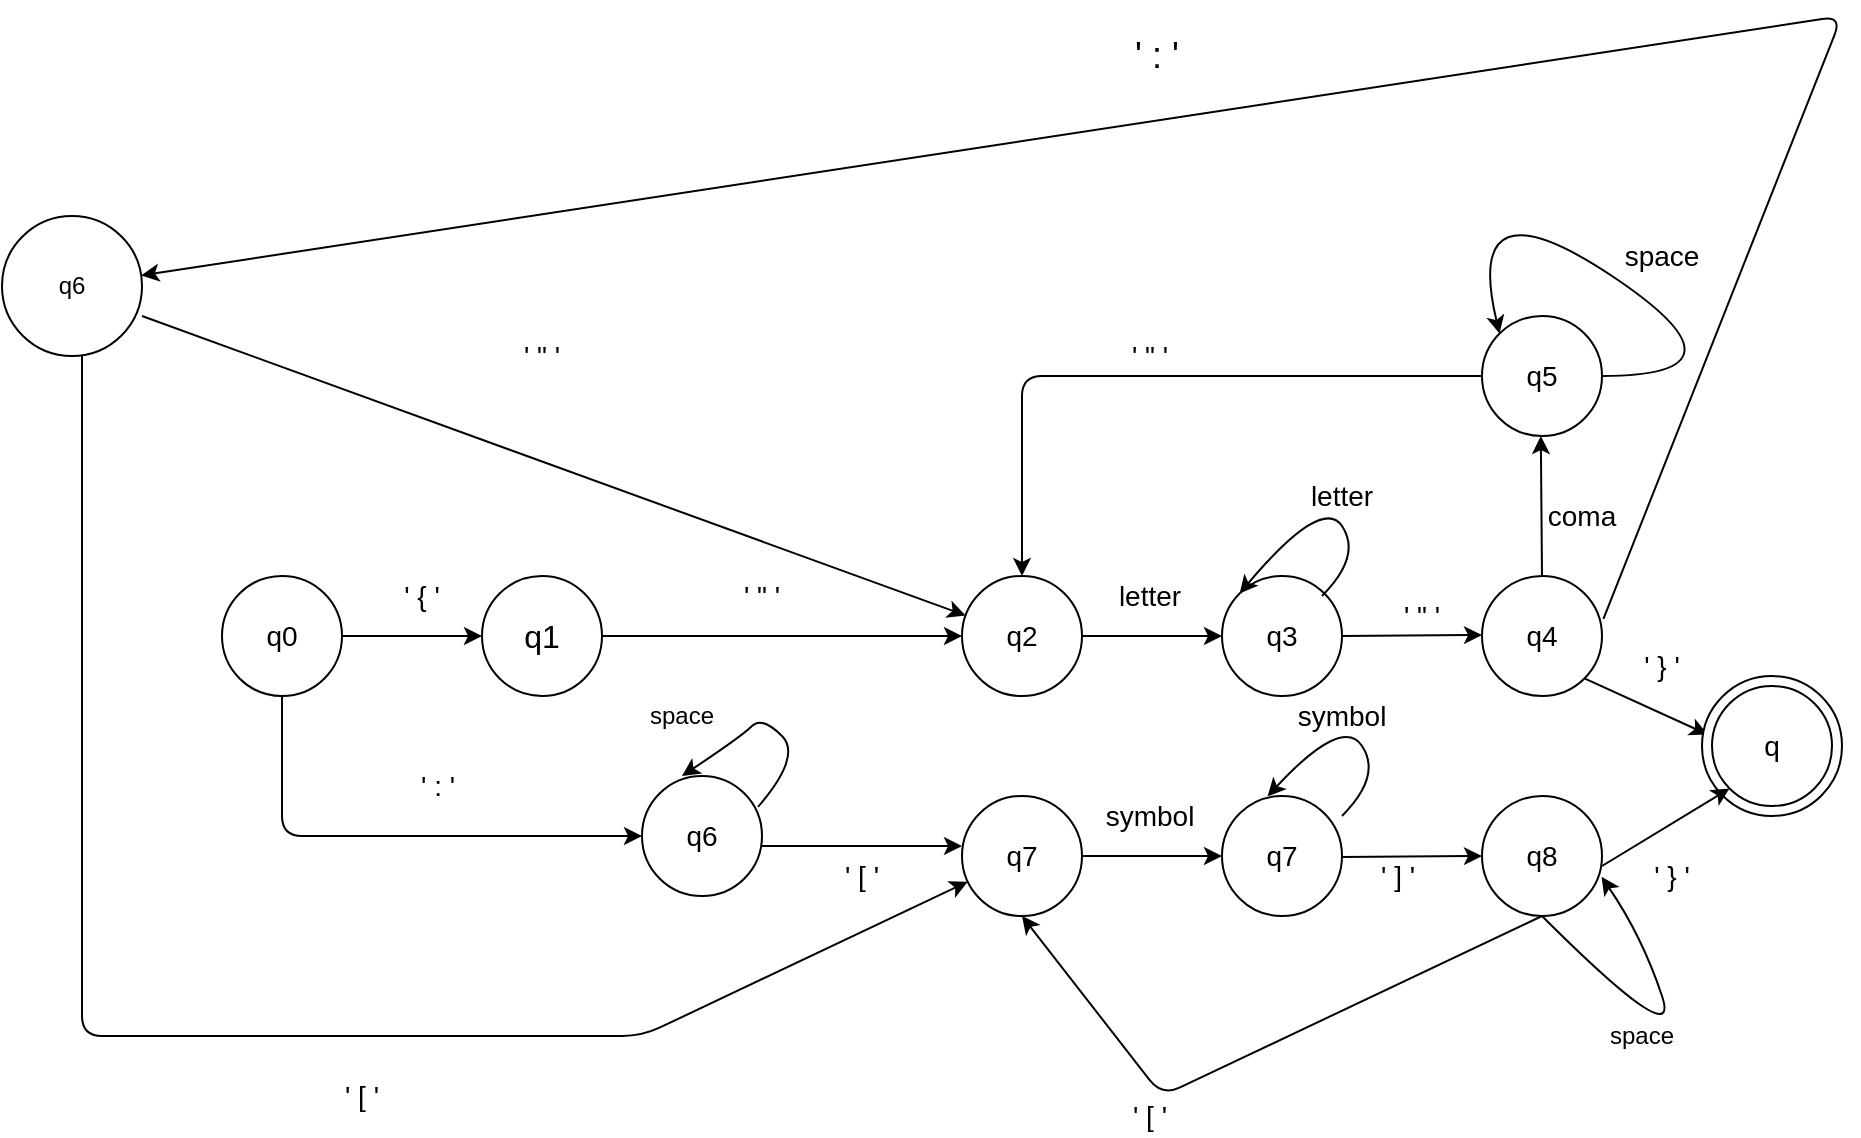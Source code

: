 <mxfile version="15.3.1" type="github">
  <diagram id="2GaBQythlEZLBs4x9ikx" name="Page-1">
    <mxGraphModel dx="2249" dy="1896" grid="1" gridSize="10" guides="1" tooltips="1" connect="1" arrows="1" fold="1" page="1" pageScale="1" pageWidth="827" pageHeight="1169" math="0" shadow="0">
      <root>
        <mxCell id="0" />
        <mxCell id="1" parent="0" />
        <mxCell id="RSFIPuV-9yh1eJlARGcJ-2" value="&lt;font size=&quot;3&quot;&gt;q1&lt;/font&gt;" style="ellipse;whiteSpace=wrap;html=1;aspect=fixed;" vertex="1" parent="1">
          <mxGeometry x="100" y="150" width="60" height="60" as="geometry" />
        </mxCell>
        <mxCell id="RSFIPuV-9yh1eJlARGcJ-18" value="" style="endArrow=classic;html=1;exitX=1;exitY=0.5;exitDx=0;exitDy=0;entryX=0;entryY=0.5;entryDx=0;entryDy=0;" edge="1" parent="1" source="RSFIPuV-9yh1eJlARGcJ-2" target="RSFIPuV-9yh1eJlARGcJ-34">
          <mxGeometry width="50" height="50" relative="1" as="geometry">
            <mxPoint x="170" y="190" as="sourcePoint" />
            <mxPoint x="220" y="180" as="targetPoint" />
          </mxGeometry>
        </mxCell>
        <mxCell id="RSFIPuV-9yh1eJlARGcJ-34" value="&lt;span style=&quot;font-size: 14px&quot;&gt;q2&lt;/span&gt;" style="ellipse;whiteSpace=wrap;html=1;aspect=fixed;" vertex="1" parent="1">
          <mxGeometry x="340" y="150" width="60" height="60" as="geometry" />
        </mxCell>
        <mxCell id="RSFIPuV-9yh1eJlARGcJ-35" value="&lt;font style=&quot;font-size: 14px&quot;&gt;&#39; &quot; &#39;&lt;/font&gt;" style="text;html=1;strokeColor=none;fillColor=none;align=center;verticalAlign=middle;whiteSpace=wrap;rounded=0;" vertex="1" parent="1">
          <mxGeometry x="220" y="150" width="40" height="20" as="geometry" />
        </mxCell>
        <mxCell id="RSFIPuV-9yh1eJlARGcJ-36" value="" style="endArrow=classic;html=1;" edge="1" parent="1">
          <mxGeometry width="50" height="50" relative="1" as="geometry">
            <mxPoint x="400" y="180" as="sourcePoint" />
            <mxPoint x="470" y="180" as="targetPoint" />
          </mxGeometry>
        </mxCell>
        <mxCell id="RSFIPuV-9yh1eJlARGcJ-37" value="&lt;font style=&quot;font-size: 14px&quot;&gt;q3&lt;/font&gt;" style="ellipse;whiteSpace=wrap;html=1;aspect=fixed;" vertex="1" parent="1">
          <mxGeometry x="470" y="150" width="60" height="60" as="geometry" />
        </mxCell>
        <mxCell id="RSFIPuV-9yh1eJlARGcJ-38" value="&lt;span style=&quot;font-size: 14px&quot;&gt;letter&lt;/span&gt;" style="text;html=1;strokeColor=none;fillColor=none;align=center;verticalAlign=middle;whiteSpace=wrap;rounded=0;" vertex="1" parent="1">
          <mxGeometry x="413.5" y="150" width="40" height="20" as="geometry" />
        </mxCell>
        <mxCell id="RSFIPuV-9yh1eJlARGcJ-40" value="" style="curved=1;endArrow=classic;html=1;entryX=0;entryY=0;entryDx=0;entryDy=0;" edge="1" parent="1" target="RSFIPuV-9yh1eJlARGcJ-37">
          <mxGeometry width="50" height="50" relative="1" as="geometry">
            <mxPoint x="520" y="160" as="sourcePoint" />
            <mxPoint x="570" y="110" as="targetPoint" />
            <Array as="points">
              <mxPoint x="540" y="140" />
              <mxPoint x="520" y="110" />
            </Array>
          </mxGeometry>
        </mxCell>
        <mxCell id="RSFIPuV-9yh1eJlARGcJ-41" value="&lt;span style=&quot;font-size: 14px&quot;&gt;letter&lt;/span&gt;" style="text;html=1;strokeColor=none;fillColor=none;align=center;verticalAlign=middle;whiteSpace=wrap;rounded=0;" vertex="1" parent="1">
          <mxGeometry x="510" y="100" width="40" height="20" as="geometry" />
        </mxCell>
        <mxCell id="RSFIPuV-9yh1eJlARGcJ-42" value="" style="endArrow=classic;html=1;exitX=1;exitY=0.5;exitDx=0;exitDy=0;" edge="1" parent="1" source="RSFIPuV-9yh1eJlARGcJ-37">
          <mxGeometry width="50" height="50" relative="1" as="geometry">
            <mxPoint x="540" y="179.5" as="sourcePoint" />
            <mxPoint x="600" y="179.5" as="targetPoint" />
          </mxGeometry>
        </mxCell>
        <mxCell id="RSFIPuV-9yh1eJlARGcJ-43" value="&lt;font style=&quot;font-size: 14px&quot;&gt;q4&lt;/font&gt;" style="ellipse;whiteSpace=wrap;html=1;aspect=fixed;" vertex="1" parent="1">
          <mxGeometry x="600" y="150" width="60" height="60" as="geometry" />
        </mxCell>
        <mxCell id="RSFIPuV-9yh1eJlARGcJ-44" value="&lt;font style=&quot;font-size: 14px&quot;&gt;&#39; &quot; &#39;&lt;/font&gt;" style="text;html=1;strokeColor=none;fillColor=none;align=center;verticalAlign=middle;whiteSpace=wrap;rounded=0;" vertex="1" parent="1">
          <mxGeometry x="550" y="160" width="40" height="20" as="geometry" />
        </mxCell>
        <mxCell id="RSFIPuV-9yh1eJlARGcJ-47" value="" style="endArrow=classic;html=1;entryX=0;entryY=0.5;entryDx=0;entryDy=0;" edge="1" parent="1" target="RSFIPuV-9yh1eJlARGcJ-49">
          <mxGeometry width="50" height="50" relative="1" as="geometry">
            <mxPoint y="210" as="sourcePoint" />
            <mxPoint x="180" y="210" as="targetPoint" />
            <Array as="points">
              <mxPoint y="280" />
            </Array>
          </mxGeometry>
        </mxCell>
        <mxCell id="RSFIPuV-9yh1eJlARGcJ-48" value="&lt;font style=&quot;font-size: 14px&quot;&gt;&#39; : &#39;&amp;nbsp;&lt;/font&gt;" style="text;html=1;strokeColor=none;fillColor=none;align=center;verticalAlign=middle;whiteSpace=wrap;rounded=0;" vertex="1" parent="1">
          <mxGeometry x="60" y="245" width="40" height="20" as="geometry" />
        </mxCell>
        <mxCell id="RSFIPuV-9yh1eJlARGcJ-49" value="&lt;font style=&quot;font-size: 14px&quot;&gt;q6&lt;/font&gt;" style="ellipse;whiteSpace=wrap;html=1;aspect=fixed;" vertex="1" parent="1">
          <mxGeometry x="180" y="250" width="60" height="60" as="geometry" />
        </mxCell>
        <mxCell id="RSFIPuV-9yh1eJlARGcJ-62" value="" style="endArrow=classic;html=1;" edge="1" parent="1">
          <mxGeometry width="50" height="50" relative="1" as="geometry">
            <mxPoint x="240" y="285" as="sourcePoint" />
            <mxPoint x="340" y="285" as="targetPoint" />
          </mxGeometry>
        </mxCell>
        <mxCell id="RSFIPuV-9yh1eJlARGcJ-63" value="&lt;span style=&quot;font-size: 14px&quot;&gt;q7&lt;/span&gt;" style="ellipse;whiteSpace=wrap;html=1;aspect=fixed;" vertex="1" parent="1">
          <mxGeometry x="340" y="260" width="60" height="60" as="geometry" />
        </mxCell>
        <mxCell id="RSFIPuV-9yh1eJlARGcJ-64" value="&lt;span style=&quot;font-size: 14px&quot;&gt;&#39; [ &#39;&lt;/span&gt;" style="text;html=1;strokeColor=none;fillColor=none;align=center;verticalAlign=middle;whiteSpace=wrap;rounded=0;" vertex="1" parent="1">
          <mxGeometry x="270" y="290" width="40" height="20" as="geometry" />
        </mxCell>
        <mxCell id="RSFIPuV-9yh1eJlARGcJ-79" value="" style="curved=1;endArrow=classic;html=1;exitX=0.967;exitY=0.257;exitDx=0;exitDy=0;exitPerimeter=0;" edge="1" parent="1" source="RSFIPuV-9yh1eJlARGcJ-49">
          <mxGeometry width="50" height="50" relative="1" as="geometry">
            <mxPoint x="220" y="260" as="sourcePoint" />
            <mxPoint x="200" y="250" as="targetPoint" />
            <Array as="points">
              <mxPoint x="260" y="240" />
              <mxPoint x="240" y="220" />
              <mxPoint x="230" y="230" />
            </Array>
          </mxGeometry>
        </mxCell>
        <mxCell id="RSFIPuV-9yh1eJlARGcJ-81" value="space" style="text;html=1;strokeColor=none;fillColor=none;align=center;verticalAlign=middle;whiteSpace=wrap;rounded=0;" vertex="1" parent="1">
          <mxGeometry x="180" y="210" width="40" height="20" as="geometry" />
        </mxCell>
        <mxCell id="RSFIPuV-9yh1eJlARGcJ-93" value="" style="endArrow=classic;html=1;" edge="1" parent="1">
          <mxGeometry width="50" height="50" relative="1" as="geometry">
            <mxPoint x="400" y="290" as="sourcePoint" />
            <mxPoint x="470" y="290" as="targetPoint" />
          </mxGeometry>
        </mxCell>
        <mxCell id="RSFIPuV-9yh1eJlARGcJ-94" value="&lt;span style=&quot;font-size: 14px&quot;&gt;q7&lt;/span&gt;" style="ellipse;whiteSpace=wrap;html=1;aspect=fixed;" vertex="1" parent="1">
          <mxGeometry x="470" y="260" width="60" height="60" as="geometry" />
        </mxCell>
        <mxCell id="RSFIPuV-9yh1eJlARGcJ-95" value="&lt;span style=&quot;font-size: 14px&quot;&gt;symbol&lt;/span&gt;" style="text;html=1;strokeColor=none;fillColor=none;align=center;verticalAlign=middle;whiteSpace=wrap;rounded=0;" vertex="1" parent="1">
          <mxGeometry x="413.5" y="260" width="40" height="20" as="geometry" />
        </mxCell>
        <mxCell id="RSFIPuV-9yh1eJlARGcJ-97" value="" style="curved=1;endArrow=classic;html=1;entryX=0.213;entryY=0.003;entryDx=0;entryDy=0;entryPerimeter=0;" edge="1" parent="1">
          <mxGeometry width="50" height="50" relative="1" as="geometry">
            <mxPoint x="530" y="270" as="sourcePoint" />
            <mxPoint x="492.78" y="260.18" as="targetPoint" />
            <Array as="points">
              <mxPoint x="550" y="250" />
              <mxPoint x="530" y="220" />
            </Array>
          </mxGeometry>
        </mxCell>
        <mxCell id="RSFIPuV-9yh1eJlARGcJ-98" value="&lt;span style=&quot;font-size: 14px&quot;&gt;symbol&lt;/span&gt;" style="text;html=1;strokeColor=none;fillColor=none;align=center;verticalAlign=middle;whiteSpace=wrap;rounded=0;" vertex="1" parent="1">
          <mxGeometry x="510" y="210" width="40" height="20" as="geometry" />
        </mxCell>
        <mxCell id="RSFIPuV-9yh1eJlARGcJ-103" value="" style="endArrow=classic;html=1;exitX=1;exitY=0.5;exitDx=0;exitDy=0;" edge="1" parent="1">
          <mxGeometry width="50" height="50" relative="1" as="geometry">
            <mxPoint x="530" y="290.5" as="sourcePoint" />
            <mxPoint x="600" y="290" as="targetPoint" />
          </mxGeometry>
        </mxCell>
        <mxCell id="RSFIPuV-9yh1eJlARGcJ-104" value="&lt;span style=&quot;font-size: 14px&quot;&gt;q8&lt;/span&gt;" style="ellipse;whiteSpace=wrap;html=1;aspect=fixed;" vertex="1" parent="1">
          <mxGeometry x="600" y="260" width="60" height="60" as="geometry" />
        </mxCell>
        <mxCell id="RSFIPuV-9yh1eJlARGcJ-106" value="&lt;span style=&quot;font-size: 14px&quot;&gt;&#39; ] &#39;&amp;nbsp;&lt;/span&gt;" style="text;html=1;strokeColor=none;fillColor=none;align=center;verticalAlign=middle;whiteSpace=wrap;rounded=0;" vertex="1" parent="1">
          <mxGeometry x="540" y="290" width="40" height="20" as="geometry" />
        </mxCell>
        <mxCell id="RSFIPuV-9yh1eJlARGcJ-107" value="" style="endArrow=classic;html=1;exitX=0.5;exitY=0;exitDx=0;exitDy=0;" edge="1" parent="1" source="RSFIPuV-9yh1eJlARGcJ-43">
          <mxGeometry width="50" height="50" relative="1" as="geometry">
            <mxPoint x="629.41" y="140" as="sourcePoint" />
            <mxPoint x="629.41" y="80" as="targetPoint" />
          </mxGeometry>
        </mxCell>
        <mxCell id="RSFIPuV-9yh1eJlARGcJ-108" value="&lt;span style=&quot;font-size: 14px&quot;&gt;q5&lt;/span&gt;" style="ellipse;whiteSpace=wrap;html=1;aspect=fixed;" vertex="1" parent="1">
          <mxGeometry x="600" y="20" width="60" height="60" as="geometry" />
        </mxCell>
        <mxCell id="RSFIPuV-9yh1eJlARGcJ-110" value="&lt;font style=&quot;font-size: 14px&quot;&gt;coma&lt;/font&gt;" style="text;html=1;strokeColor=none;fillColor=none;align=center;verticalAlign=middle;whiteSpace=wrap;rounded=0;" vertex="1" parent="1">
          <mxGeometry x="630" y="110" width="40" height="20" as="geometry" />
        </mxCell>
        <mxCell id="RSFIPuV-9yh1eJlARGcJ-111" value="" style="endArrow=classic;html=1;exitX=0;exitY=0.5;exitDx=0;exitDy=0;entryX=0.5;entryY=0;entryDx=0;entryDy=0;" edge="1" parent="1" source="RSFIPuV-9yh1eJlARGcJ-108" target="RSFIPuV-9yh1eJlARGcJ-34">
          <mxGeometry width="50" height="50" relative="1" as="geometry">
            <mxPoint x="490" y="60" as="sourcePoint" />
            <mxPoint x="190" y="50" as="targetPoint" />
            <Array as="points">
              <mxPoint x="370" y="50" />
            </Array>
          </mxGeometry>
        </mxCell>
        <mxCell id="RSFIPuV-9yh1eJlARGcJ-112" value="&lt;font style=&quot;font-size: 14px&quot;&gt;&#39; &quot; &#39;&lt;/font&gt;" style="text;html=1;strokeColor=none;fillColor=none;align=center;verticalAlign=middle;whiteSpace=wrap;rounded=0;" vertex="1" parent="1">
          <mxGeometry x="413.5" y="30" width="40" height="20" as="geometry" />
        </mxCell>
        <mxCell id="RSFIPuV-9yh1eJlARGcJ-113" value="" style="curved=1;endArrow=classic;html=1;entryX=0;entryY=0;entryDx=0;entryDy=0;" edge="1" parent="1" target="RSFIPuV-9yh1eJlARGcJ-108">
          <mxGeometry width="50" height="50" relative="1" as="geometry">
            <mxPoint x="660" y="50" as="sourcePoint" />
            <mxPoint x="710" as="targetPoint" />
            <Array as="points">
              <mxPoint x="740" y="50" />
              <mxPoint x="590" y="-50" />
            </Array>
          </mxGeometry>
        </mxCell>
        <mxCell id="RSFIPuV-9yh1eJlARGcJ-114" value="&lt;span style=&quot;font-size: 14px&quot;&gt;space&lt;/span&gt;" style="text;html=1;strokeColor=none;fillColor=none;align=center;verticalAlign=middle;whiteSpace=wrap;rounded=0;" vertex="1" parent="1">
          <mxGeometry x="670" y="-20" width="40" height="20" as="geometry" />
        </mxCell>
        <mxCell id="RSFIPuV-9yh1eJlARGcJ-116" value="" style="endArrow=classic;html=1;entryX=0.048;entryY=0.321;entryDx=0;entryDy=0;entryPerimeter=0;exitX=1;exitY=1;exitDx=0;exitDy=0;" edge="1" parent="1" source="RSFIPuV-9yh1eJlARGcJ-43">
          <mxGeometry width="50" height="50" relative="1" as="geometry">
            <mxPoint x="655" y="240" as="sourcePoint" />
            <mxPoint x="712.88" y="229.26" as="targetPoint" />
          </mxGeometry>
        </mxCell>
        <mxCell id="RSFIPuV-9yh1eJlARGcJ-119" value="&lt;span style=&quot;font-size: 14px&quot;&gt;&#39; } &#39;&lt;/span&gt;" style="text;html=1;strokeColor=none;fillColor=none;align=center;verticalAlign=middle;whiteSpace=wrap;rounded=0;" vertex="1" parent="1">
          <mxGeometry x="670" y="185" width="40" height="20" as="geometry" />
        </mxCell>
        <mxCell id="RSFIPuV-9yh1eJlARGcJ-122" value="" style="ellipse;whiteSpace=wrap;html=1;aspect=fixed;" vertex="1" parent="1">
          <mxGeometry x="710" y="200" width="70" height="70" as="geometry" />
        </mxCell>
        <mxCell id="RSFIPuV-9yh1eJlARGcJ-124" value="&lt;font style=&quot;font-size: 14px&quot;&gt;q&lt;/font&gt;" style="ellipse;whiteSpace=wrap;html=1;aspect=fixed;" vertex="1" parent="1">
          <mxGeometry x="715" y="205" width="60" height="60" as="geometry" />
        </mxCell>
        <mxCell id="RSFIPuV-9yh1eJlARGcJ-125" value="" style="endArrow=classic;html=1;entryX=0;entryY=1;entryDx=0;entryDy=0;" edge="1" parent="1" target="RSFIPuV-9yh1eJlARGcJ-124">
          <mxGeometry width="50" height="50" relative="1" as="geometry">
            <mxPoint x="660" y="295" as="sourcePoint" />
            <mxPoint x="710" y="245" as="targetPoint" />
          </mxGeometry>
        </mxCell>
        <mxCell id="RSFIPuV-9yh1eJlARGcJ-126" value="&lt;span style=&quot;font-size: 14px&quot;&gt;&#39; } &#39;&lt;/span&gt;" style="text;html=1;strokeColor=none;fillColor=none;align=center;verticalAlign=middle;whiteSpace=wrap;rounded=0;" vertex="1" parent="1">
          <mxGeometry x="675" y="290" width="40" height="20" as="geometry" />
        </mxCell>
        <mxCell id="RSFIPuV-9yh1eJlARGcJ-128" value="&lt;font style=&quot;font-size: 14px&quot;&gt;q0&lt;/font&gt;" style="ellipse;whiteSpace=wrap;html=1;aspect=fixed;" vertex="1" parent="1">
          <mxGeometry x="-30" y="150" width="60" height="60" as="geometry" />
        </mxCell>
        <mxCell id="RSFIPuV-9yh1eJlARGcJ-129" value="" style="endArrow=classic;html=1;entryX=0;entryY=0.5;entryDx=0;entryDy=0;" edge="1" parent="1" target="RSFIPuV-9yh1eJlARGcJ-2">
          <mxGeometry width="50" height="50" relative="1" as="geometry">
            <mxPoint x="30" y="180" as="sourcePoint" />
            <mxPoint x="80" y="130" as="targetPoint" />
          </mxGeometry>
        </mxCell>
        <mxCell id="RSFIPuV-9yh1eJlARGcJ-134" value="&lt;span style=&quot;font-size: 14px&quot;&gt;&#39; { &#39;&lt;/span&gt;" style="text;html=1;strokeColor=none;fillColor=none;align=center;verticalAlign=middle;whiteSpace=wrap;rounded=0;" vertex="1" parent="1">
          <mxGeometry x="50" y="150" width="40" height="20" as="geometry" />
        </mxCell>
        <mxCell id="RSFIPuV-9yh1eJlARGcJ-136" value="" style="endArrow=classic;html=1;entryX=0.5;entryY=1;entryDx=0;entryDy=0;" edge="1" parent="1" target="RSFIPuV-9yh1eJlARGcJ-63">
          <mxGeometry width="50" height="50" relative="1" as="geometry">
            <mxPoint x="630" y="320" as="sourcePoint" />
            <mxPoint x="250" y="380" as="targetPoint" />
            <Array as="points">
              <mxPoint x="440" y="410" />
            </Array>
          </mxGeometry>
        </mxCell>
        <mxCell id="RSFIPuV-9yh1eJlARGcJ-137" value="&lt;span style=&quot;font-size: 14px&quot;&gt;&#39; [ &#39;&lt;/span&gt;" style="text;html=1;strokeColor=none;fillColor=none;align=center;verticalAlign=middle;whiteSpace=wrap;rounded=0;" vertex="1" parent="1">
          <mxGeometry x="414" y="410" width="40" height="20" as="geometry" />
        </mxCell>
        <mxCell id="RSFIPuV-9yh1eJlARGcJ-140" value="" style="curved=1;endArrow=classic;html=1;entryX=0.996;entryY=0.674;entryDx=0;entryDy=0;entryPerimeter=0;" edge="1" parent="1" target="RSFIPuV-9yh1eJlARGcJ-104">
          <mxGeometry width="50" height="50" relative="1" as="geometry">
            <mxPoint x="630" y="320" as="sourcePoint" />
            <mxPoint x="700" y="340" as="targetPoint" />
            <Array as="points">
              <mxPoint x="700" y="390" />
              <mxPoint x="680" y="330" />
            </Array>
          </mxGeometry>
        </mxCell>
        <mxCell id="RSFIPuV-9yh1eJlARGcJ-141" value="space" style="text;html=1;strokeColor=none;fillColor=none;align=center;verticalAlign=middle;whiteSpace=wrap;rounded=0;" vertex="1" parent="1">
          <mxGeometry x="660" y="370" width="40" height="20" as="geometry" />
        </mxCell>
        <mxCell id="RSFIPuV-9yh1eJlARGcJ-146" value="" style="endArrow=classic;html=1;exitX=1.012;exitY=0.358;exitDx=0;exitDy=0;exitPerimeter=0;" edge="1" parent="1" source="RSFIPuV-9yh1eJlARGcJ-43" target="RSFIPuV-9yh1eJlARGcJ-149">
          <mxGeometry width="50" height="50" relative="1" as="geometry">
            <mxPoint x="660" y="160" as="sourcePoint" />
            <mxPoint x="400" y="-80" as="targetPoint" />
            <Array as="points">
              <mxPoint x="780" y="-130" />
            </Array>
          </mxGeometry>
        </mxCell>
        <mxCell id="RSFIPuV-9yh1eJlARGcJ-148" value="&lt;font style=&quot;font-size: 18px&quot;&gt;&#39; : &#39;&amp;nbsp;&lt;/font&gt;" style="text;html=1;strokeColor=none;fillColor=none;align=center;verticalAlign=middle;whiteSpace=wrap;rounded=0;" vertex="1" parent="1">
          <mxGeometry x="420" y="-120" width="40" height="20" as="geometry" />
        </mxCell>
        <mxCell id="RSFIPuV-9yh1eJlARGcJ-149" value="q6" style="ellipse;whiteSpace=wrap;html=1;aspect=fixed;" vertex="1" parent="1">
          <mxGeometry x="-140" y="-30" width="70" height="70" as="geometry" />
        </mxCell>
        <mxCell id="RSFIPuV-9yh1eJlARGcJ-150" value="" style="endArrow=classic;html=1;" edge="1" parent="1" target="RSFIPuV-9yh1eJlARGcJ-63">
          <mxGeometry width="50" height="50" relative="1" as="geometry">
            <mxPoint x="-100" y="40" as="sourcePoint" />
            <mxPoint x="310" y="380" as="targetPoint" />
            <Array as="points">
              <mxPoint x="-100" y="380" />
              <mxPoint x="180" y="380" />
            </Array>
          </mxGeometry>
        </mxCell>
        <mxCell id="RSFIPuV-9yh1eJlARGcJ-151" value="&lt;span style=&quot;font-size: 14px&quot;&gt;&#39; [ &#39;&lt;/span&gt;" style="text;html=1;strokeColor=none;fillColor=none;align=center;verticalAlign=middle;whiteSpace=wrap;rounded=0;" vertex="1" parent="1">
          <mxGeometry x="20" y="400" width="40" height="20" as="geometry" />
        </mxCell>
        <mxCell id="RSFIPuV-9yh1eJlARGcJ-152" value="" style="endArrow=classic;html=1;" edge="1" parent="1" target="RSFIPuV-9yh1eJlARGcJ-34">
          <mxGeometry width="50" height="50" relative="1" as="geometry">
            <mxPoint x="-70" y="20" as="sourcePoint" />
            <mxPoint x="180" y="10" as="targetPoint" />
          </mxGeometry>
        </mxCell>
        <mxCell id="RSFIPuV-9yh1eJlARGcJ-154" value="&lt;font style=&quot;font-size: 14px&quot;&gt;&#39; &quot; &#39;&lt;/font&gt;" style="text;html=1;strokeColor=none;fillColor=none;align=center;verticalAlign=middle;whiteSpace=wrap;rounded=0;" vertex="1" parent="1">
          <mxGeometry x="110" y="30" width="40" height="20" as="geometry" />
        </mxCell>
      </root>
    </mxGraphModel>
  </diagram>
</mxfile>

